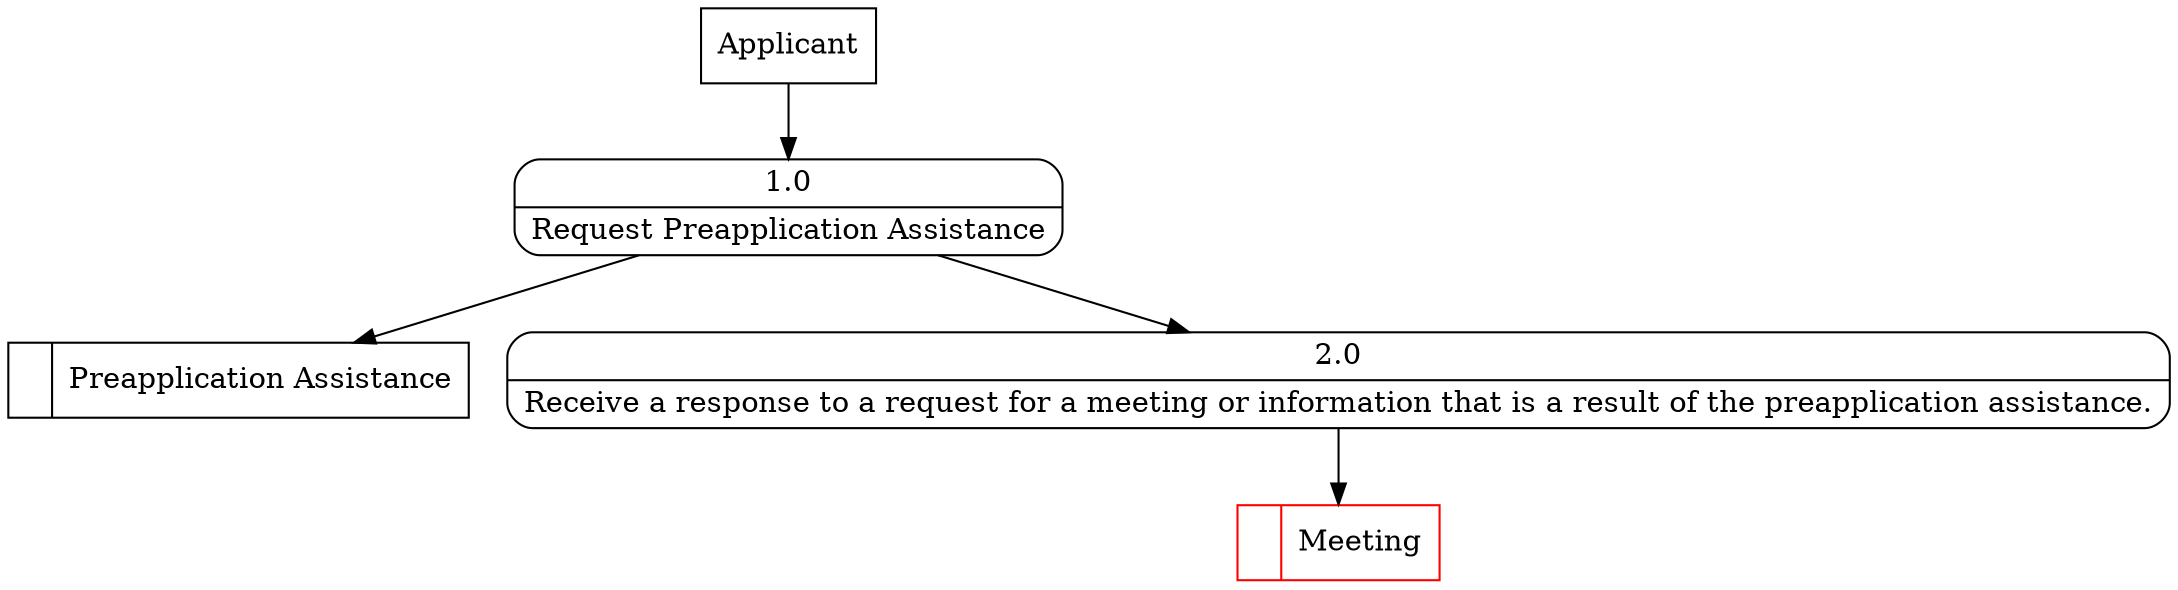 digraph dfd2{ 
node[shape=record]
200 [label="<f0>  |<f1> Preapplication Assistance " ];
201 [label="Applicant" shape=box];
202 [label="{<f0> 1.0|<f1> Request Preapplication Assistance }" shape=Mrecord];
2 [label="{<f0> 2.0|<f1> Receive a response to a request for a meeting or information that is a result of the preapplication assistance. }" shape=Mrecord];
202 -> 2
1001 [label="<f0>  |<f1> Meeting " color=red];
2 -> 1001
201 -> 202
202 -> 200
}